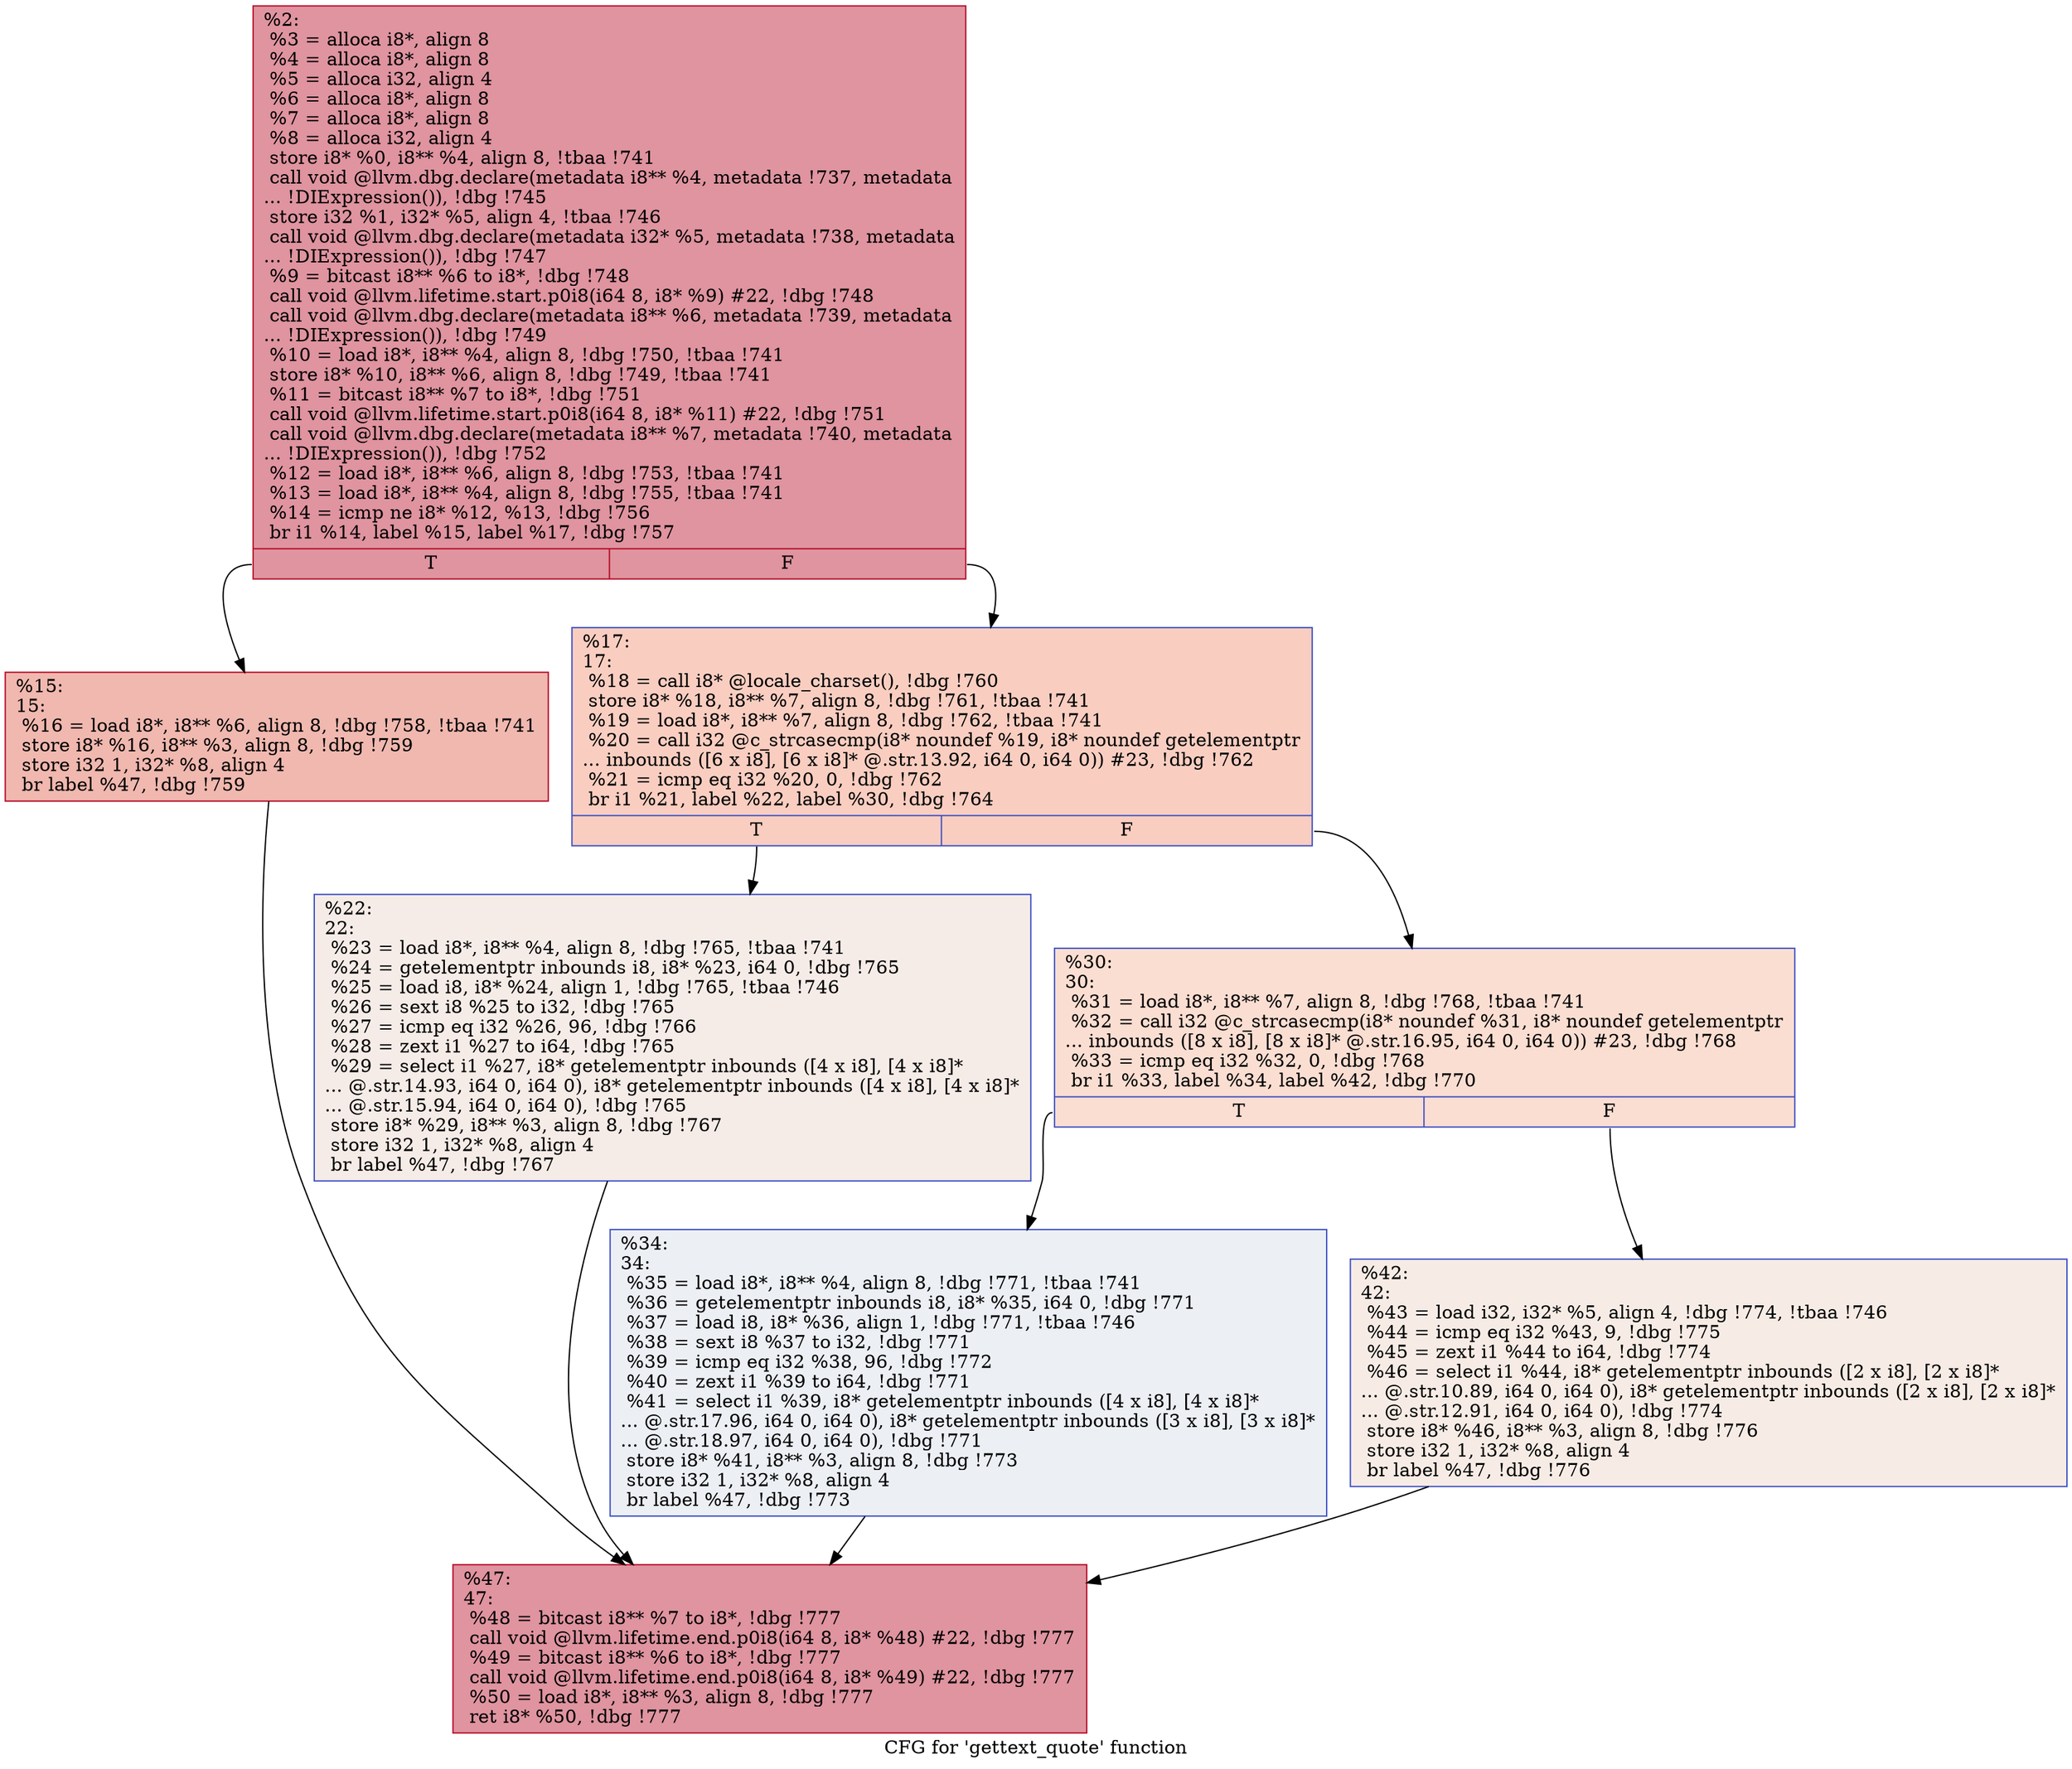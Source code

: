 digraph "CFG for 'gettext_quote' function" {
	label="CFG for 'gettext_quote' function";

	Node0xd0a7b0 [shape=record,color="#b70d28ff", style=filled, fillcolor="#b70d2870",label="{%2:\l  %3 = alloca i8*, align 8\l  %4 = alloca i8*, align 8\l  %5 = alloca i32, align 4\l  %6 = alloca i8*, align 8\l  %7 = alloca i8*, align 8\l  %8 = alloca i32, align 4\l  store i8* %0, i8** %4, align 8, !tbaa !741\l  call void @llvm.dbg.declare(metadata i8** %4, metadata !737, metadata\l... !DIExpression()), !dbg !745\l  store i32 %1, i32* %5, align 4, !tbaa !746\l  call void @llvm.dbg.declare(metadata i32* %5, metadata !738, metadata\l... !DIExpression()), !dbg !747\l  %9 = bitcast i8** %6 to i8*, !dbg !748\l  call void @llvm.lifetime.start.p0i8(i64 8, i8* %9) #22, !dbg !748\l  call void @llvm.dbg.declare(metadata i8** %6, metadata !739, metadata\l... !DIExpression()), !dbg !749\l  %10 = load i8*, i8** %4, align 8, !dbg !750, !tbaa !741\l  store i8* %10, i8** %6, align 8, !dbg !749, !tbaa !741\l  %11 = bitcast i8** %7 to i8*, !dbg !751\l  call void @llvm.lifetime.start.p0i8(i64 8, i8* %11) #22, !dbg !751\l  call void @llvm.dbg.declare(metadata i8** %7, metadata !740, metadata\l... !DIExpression()), !dbg !752\l  %12 = load i8*, i8** %6, align 8, !dbg !753, !tbaa !741\l  %13 = load i8*, i8** %4, align 8, !dbg !755, !tbaa !741\l  %14 = icmp ne i8* %12, %13, !dbg !756\l  br i1 %14, label %15, label %17, !dbg !757\l|{<s0>T|<s1>F}}"];
	Node0xd0a7b0:s0 -> Node0xd0a800;
	Node0xd0a7b0:s1 -> Node0xd0a850;
	Node0xd0a800 [shape=record,color="#b70d28ff", style=filled, fillcolor="#dc5d4a70",label="{%15:\l15:                                               \l  %16 = load i8*, i8** %6, align 8, !dbg !758, !tbaa !741\l  store i8* %16, i8** %3, align 8, !dbg !759\l  store i32 1, i32* %8, align 4\l  br label %47, !dbg !759\l}"];
	Node0xd0a800 -> Node0xd0a9e0;
	Node0xd0a850 [shape=record,color="#3d50c3ff", style=filled, fillcolor="#f2907270",label="{%17:\l17:                                               \l  %18 = call i8* @locale_charset(), !dbg !760\l  store i8* %18, i8** %7, align 8, !dbg !761, !tbaa !741\l  %19 = load i8*, i8** %7, align 8, !dbg !762, !tbaa !741\l  %20 = call i32 @c_strcasecmp(i8* noundef %19, i8* noundef getelementptr\l... inbounds ([6 x i8], [6 x i8]* @.str.13.92, i64 0, i64 0)) #23, !dbg !762\l  %21 = icmp eq i32 %20, 0, !dbg !762\l  br i1 %21, label %22, label %30, !dbg !764\l|{<s0>T|<s1>F}}"];
	Node0xd0a850:s0 -> Node0xd0a8a0;
	Node0xd0a850:s1 -> Node0xd0a8f0;
	Node0xd0a8a0 [shape=record,color="#3d50c3ff", style=filled, fillcolor="#ead5c970",label="{%22:\l22:                                               \l  %23 = load i8*, i8** %4, align 8, !dbg !765, !tbaa !741\l  %24 = getelementptr inbounds i8, i8* %23, i64 0, !dbg !765\l  %25 = load i8, i8* %24, align 1, !dbg !765, !tbaa !746\l  %26 = sext i8 %25 to i32, !dbg !765\l  %27 = icmp eq i32 %26, 96, !dbg !766\l  %28 = zext i1 %27 to i64, !dbg !765\l  %29 = select i1 %27, i8* getelementptr inbounds ([4 x i8], [4 x i8]*\l... @.str.14.93, i64 0, i64 0), i8* getelementptr inbounds ([4 x i8], [4 x i8]*\l... @.str.15.94, i64 0, i64 0), !dbg !765\l  store i8* %29, i8** %3, align 8, !dbg !767\l  store i32 1, i32* %8, align 4\l  br label %47, !dbg !767\l}"];
	Node0xd0a8a0 -> Node0xd0a9e0;
	Node0xd0a8f0 [shape=record,color="#3d50c3ff", style=filled, fillcolor="#f7b59970",label="{%30:\l30:                                               \l  %31 = load i8*, i8** %7, align 8, !dbg !768, !tbaa !741\l  %32 = call i32 @c_strcasecmp(i8* noundef %31, i8* noundef getelementptr\l... inbounds ([8 x i8], [8 x i8]* @.str.16.95, i64 0, i64 0)) #23, !dbg !768\l  %33 = icmp eq i32 %32, 0, !dbg !768\l  br i1 %33, label %34, label %42, !dbg !770\l|{<s0>T|<s1>F}}"];
	Node0xd0a8f0:s0 -> Node0xd0a940;
	Node0xd0a8f0:s1 -> Node0xd0a990;
	Node0xd0a940 [shape=record,color="#3d50c3ff", style=filled, fillcolor="#d4dbe670",label="{%34:\l34:                                               \l  %35 = load i8*, i8** %4, align 8, !dbg !771, !tbaa !741\l  %36 = getelementptr inbounds i8, i8* %35, i64 0, !dbg !771\l  %37 = load i8, i8* %36, align 1, !dbg !771, !tbaa !746\l  %38 = sext i8 %37 to i32, !dbg !771\l  %39 = icmp eq i32 %38, 96, !dbg !772\l  %40 = zext i1 %39 to i64, !dbg !771\l  %41 = select i1 %39, i8* getelementptr inbounds ([4 x i8], [4 x i8]*\l... @.str.17.96, i64 0, i64 0), i8* getelementptr inbounds ([3 x i8], [3 x i8]*\l... @.str.18.97, i64 0, i64 0), !dbg !771\l  store i8* %41, i8** %3, align 8, !dbg !773\l  store i32 1, i32* %8, align 4\l  br label %47, !dbg !773\l}"];
	Node0xd0a940 -> Node0xd0a9e0;
	Node0xd0a990 [shape=record,color="#3d50c3ff", style=filled, fillcolor="#ecd3c570",label="{%42:\l42:                                               \l  %43 = load i32, i32* %5, align 4, !dbg !774, !tbaa !746\l  %44 = icmp eq i32 %43, 9, !dbg !775\l  %45 = zext i1 %44 to i64, !dbg !774\l  %46 = select i1 %44, i8* getelementptr inbounds ([2 x i8], [2 x i8]*\l... @.str.10.89, i64 0, i64 0), i8* getelementptr inbounds ([2 x i8], [2 x i8]*\l... @.str.12.91, i64 0, i64 0), !dbg !774\l  store i8* %46, i8** %3, align 8, !dbg !776\l  store i32 1, i32* %8, align 4\l  br label %47, !dbg !776\l}"];
	Node0xd0a990 -> Node0xd0a9e0;
	Node0xd0a9e0 [shape=record,color="#b70d28ff", style=filled, fillcolor="#b70d2870",label="{%47:\l47:                                               \l  %48 = bitcast i8** %7 to i8*, !dbg !777\l  call void @llvm.lifetime.end.p0i8(i64 8, i8* %48) #22, !dbg !777\l  %49 = bitcast i8** %6 to i8*, !dbg !777\l  call void @llvm.lifetime.end.p0i8(i64 8, i8* %49) #22, !dbg !777\l  %50 = load i8*, i8** %3, align 8, !dbg !777\l  ret i8* %50, !dbg !777\l}"];
}
